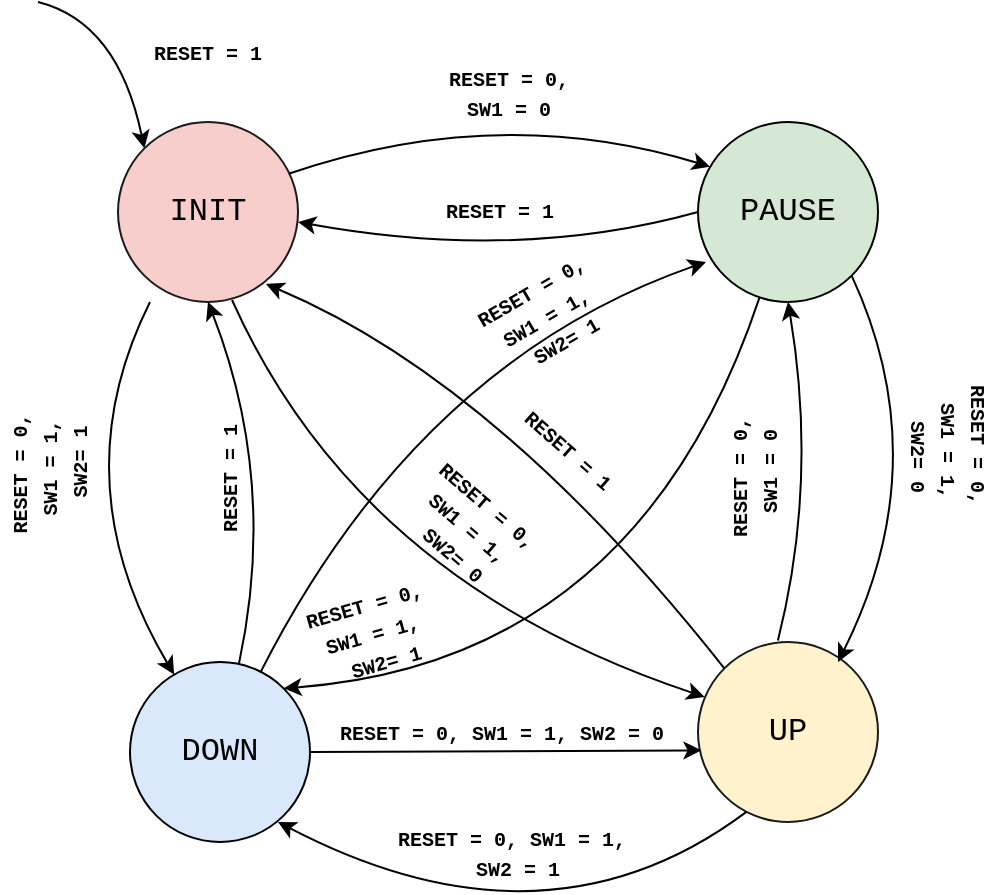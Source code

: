 <mxfile version="20.8.16" type="device"><diagram name="Página-1" id="iBN7aig_eyhOuFoDV1pL"><mxGraphModel dx="720" dy="430" grid="1" gridSize="10" guides="1" tooltips="1" connect="1" arrows="1" fold="1" page="1" pageScale="1" pageWidth="827" pageHeight="1169" math="0" shadow="0"><root><mxCell id="0"/><mxCell id="1" parent="0"/><mxCell id="9f4hMkM0vNkqH7BVb_YG-8" value="&lt;font style=&quot;font-size: 10px;&quot;&gt;&lt;b&gt;&lt;font style=&quot;font-size: 10px;&quot; face=&quot;Courier New&quot;&gt;RESET = 0,&lt;br&gt;&lt;/font&gt;&lt;font style=&quot;font-size: 10px;&quot; face=&quot;Courier New&quot;&gt;SW1 = 0&lt;/font&gt;&lt;/b&gt;&lt;/font&gt;" style="text;html=1;strokeColor=none;fillColor=none;align=center;verticalAlign=middle;whiteSpace=wrap;rounded=0;" vertex="1" parent="1"><mxGeometry x="343.5" y="160" width="83" height="30" as="geometry"/></mxCell><mxCell id="9f4hMkM0vNkqH7BVb_YG-17" value="" style="group" vertex="1" connectable="0" parent="1"><mxGeometry x="480" y="190" width="90" height="90" as="geometry"/></mxCell><mxCell id="9f4hMkM0vNkqH7BVb_YG-1" value="&lt;font style=&quot;font-size: 16px;&quot; face=&quot;Courier New&quot;&gt;PAUSE&lt;/font&gt;" style="ellipse;whiteSpace=wrap;html=1;aspect=fixed;fillColor=#d5e8d4;strokeColor=#000000;" vertex="1" parent="9f4hMkM0vNkqH7BVb_YG-17"><mxGeometry width="90" height="90" as="geometry"/></mxCell><mxCell id="9f4hMkM0vNkqH7BVb_YG-18" value="" style="group" vertex="1" connectable="0" parent="1"><mxGeometry x="190" y="190" width="90" height="90" as="geometry"/></mxCell><mxCell id="9f4hMkM0vNkqH7BVb_YG-19" value="&lt;font style=&quot;font-size: 16px;&quot; face=&quot;Courier New&quot;&gt;INIT&lt;/font&gt;" style="ellipse;whiteSpace=wrap;html=1;aspect=fixed;fillColor=#f8cecc;strokeColor=#1A1A1A;" vertex="1" parent="9f4hMkM0vNkqH7BVb_YG-18"><mxGeometry width="90" height="90" as="geometry"/></mxCell><mxCell id="9f4hMkM0vNkqH7BVb_YG-24" value="" style="group" vertex="1" connectable="0" parent="1"><mxGeometry x="480" y="450" width="90" height="90" as="geometry"/></mxCell><mxCell id="9f4hMkM0vNkqH7BVb_YG-25" value="&lt;font style=&quot;font-size: 16px;&quot; face=&quot;Courier New&quot;&gt;UP&lt;/font&gt;" style="ellipse;whiteSpace=wrap;html=1;aspect=fixed;fillColor=#fff2cc;strokeColor=#1A1A1A;" vertex="1" parent="9f4hMkM0vNkqH7BVb_YG-24"><mxGeometry width="90" height="90" as="geometry"/></mxCell><mxCell id="9f4hMkM0vNkqH7BVb_YG-30" value="&lt;b style=&quot;border-color: var(--border-color); font-family: &amp;quot;Courier New&amp;quot;; font-size: x-small;&quot;&gt;RESET = 1&lt;/b&gt;" style="text;html=1;strokeColor=none;fillColor=none;align=center;verticalAlign=middle;whiteSpace=wrap;rounded=0;" vertex="1" parent="1"><mxGeometry x="341" y="219" width="80" height="30" as="geometry"/></mxCell><mxCell id="9f4hMkM0vNkqH7BVb_YG-40" value="" style="endArrow=classic;html=1;fontFamily=Courier New;fontSize=11;exitX=0.952;exitY=0.286;exitDx=0;exitDy=0;entryX=0.067;entryY=0.248;entryDx=0;entryDy=0;curved=1;exitPerimeter=0;entryPerimeter=0;" edge="1" parent="1" source="9f4hMkM0vNkqH7BVb_YG-19" target="9f4hMkM0vNkqH7BVb_YG-1"><mxGeometry width="50" height="50" relative="1" as="geometry"><mxPoint x="380" y="300" as="sourcePoint"/><mxPoint x="430" y="250" as="targetPoint"/><Array as="points"><mxPoint x="380" y="180"/></Array></mxGeometry></mxCell><mxCell id="9f4hMkM0vNkqH7BVb_YG-41" value="" style="endArrow=classic;html=1;fontFamily=Courier New;fontSize=11;curved=1;exitX=0;exitY=0.5;exitDx=0;exitDy=0;" edge="1" parent="1" source="9f4hMkM0vNkqH7BVb_YG-1"><mxGeometry width="50" height="50" relative="1" as="geometry"><mxPoint x="430" y="300" as="sourcePoint"/><mxPoint x="280" y="240" as="targetPoint"/><Array as="points"><mxPoint x="390" y="260"/></Array></mxGeometry></mxCell><mxCell id="9f4hMkM0vNkqH7BVb_YG-43" value="" style="endArrow=classic;html=1;fontFamily=Courier New;fontSize=11;curved=1;entryX=0.5;entryY=1;entryDx=0;entryDy=0;exitX=0.444;exitY=-0.009;exitDx=0;exitDy=0;exitPerimeter=0;" edge="1" parent="1" source="9f4hMkM0vNkqH7BVb_YG-25" target="9f4hMkM0vNkqH7BVb_YG-1"><mxGeometry width="50" height="50" relative="1" as="geometry"><mxPoint x="540" y="340" as="sourcePoint"/><mxPoint x="240" y="370" as="targetPoint"/><Array as="points"><mxPoint x="540" y="370"/></Array></mxGeometry></mxCell><mxCell id="9f4hMkM0vNkqH7BVb_YG-44" value="" style="endArrow=classic;html=1;fontFamily=Courier New;fontSize=11;curved=1;entryX=0.037;entryY=0.305;entryDx=0;entryDy=0;entryPerimeter=0;" edge="1" parent="1" target="9f4hMkM0vNkqH7BVb_YG-25"><mxGeometry width="50" height="50" relative="1" as="geometry"><mxPoint x="247" y="279" as="sourcePoint"/><mxPoint x="370" y="330" as="targetPoint"/><Array as="points"><mxPoint x="310" y="420"/></Array></mxGeometry></mxCell><mxCell id="9f4hMkM0vNkqH7BVb_YG-47" value="" style="endArrow=classic;html=1;fontFamily=Courier New;fontSize=11;curved=1;exitX=0;exitY=0;exitDx=0;exitDy=0;" edge="1" parent="1" source="9f4hMkM0vNkqH7BVb_YG-25"><mxGeometry width="50" height="50" relative="1" as="geometry"><mxPoint x="230" y="410" as="sourcePoint"/><mxPoint x="264" y="271" as="targetPoint"/><Array as="points"><mxPoint x="380" y="320"/></Array></mxGeometry></mxCell><mxCell id="9f4hMkM0vNkqH7BVb_YG-48" value="" style="endArrow=classic;html=1;fontFamily=Courier New;fontSize=11;curved=1;entryX=0.5;entryY=1;entryDx=0;entryDy=0;" edge="1" parent="1" source="9f4hMkM0vNkqH7BVb_YG-53" target="9f4hMkM0vNkqH7BVb_YG-19"><mxGeometry width="50" height="50" relative="1" as="geometry"><mxPoint x="253" y="441" as="sourcePoint"/><mxPoint x="140" y="400" as="targetPoint"/><Array as="points"><mxPoint x="270" y="370"/></Array></mxGeometry></mxCell><mxCell id="9f4hMkM0vNkqH7BVb_YG-50" value="" style="endArrow=classic;html=1;fontFamily=Courier New;fontSize=11;entryX=0;entryY=0;entryDx=0;entryDy=0;curved=1;" edge="1" parent="1" target="9f4hMkM0vNkqH7BVb_YG-19"><mxGeometry width="50" height="50" relative="1" as="geometry"><mxPoint x="150" y="130" as="sourcePoint"/><mxPoint x="280" y="156.58" as="targetPoint"/><Array as="points"><mxPoint x="190" y="140"/></Array></mxGeometry></mxCell><mxCell id="9f4hMkM0vNkqH7BVb_YG-51" value="&lt;font size=&quot;1&quot; face=&quot;Courier New&quot;&gt;&lt;b style=&quot;&quot;&gt;RESET = 1&lt;/b&gt;&lt;/font&gt;" style="text;html=1;strokeColor=none;fillColor=none;align=center;verticalAlign=middle;whiteSpace=wrap;rounded=0;" vertex="1" parent="1"><mxGeometry x="195" y="140" width="80" height="30" as="geometry"/></mxCell><mxCell id="9f4hMkM0vNkqH7BVb_YG-52" value="" style="group" vertex="1" connectable="0" parent="1"><mxGeometry x="196" y="460" width="90" height="90" as="geometry"/></mxCell><mxCell id="9f4hMkM0vNkqH7BVb_YG-53" value="&lt;font face=&quot;Courier New&quot;&gt;&lt;span style=&quot;font-size: 16px;&quot;&gt;DOWN&lt;/span&gt;&lt;/font&gt;" style="ellipse;whiteSpace=wrap;html=1;aspect=fixed;fillColor=#dae8fc;strokeColor=#000000;" vertex="1" parent="9f4hMkM0vNkqH7BVb_YG-52"><mxGeometry width="90" height="90" as="geometry"/></mxCell><mxCell id="9f4hMkM0vNkqH7BVb_YG-60" value="" style="endArrow=classic;html=1;fontFamily=Courier New;fontSize=11;curved=1;" edge="1" parent="9f4hMkM0vNkqH7BVb_YG-52" target="9f4hMkM0vNkqH7BVb_YG-53"><mxGeometry width="50" height="50" relative="1" as="geometry"><mxPoint x="10" y="-180" as="sourcePoint"/><mxPoint x="14" y="-169" as="targetPoint"/><Array as="points"><mxPoint x="-35" y="-90"/></Array></mxGeometry></mxCell><mxCell id="9f4hMkM0vNkqH7BVb_YG-55" value="&lt;span style=&quot;border-color: var(--border-color); font-family: &amp;quot;Courier New&amp;quot;; font-size: x-small;&quot;&gt;&lt;b&gt;RESET = 1&lt;/b&gt;&lt;/span&gt;" style="text;html=1;strokeColor=none;fillColor=none;align=center;verticalAlign=middle;whiteSpace=wrap;rounded=0;rotation=41.3;" vertex="1" parent="1"><mxGeometry x="377" y="339" width="77" height="30" as="geometry"/></mxCell><mxCell id="9f4hMkM0vNkqH7BVb_YG-56" value="&lt;span style=&quot;border-color: var(--border-color); font-family: &amp;quot;Courier New&amp;quot;; font-size: x-small;&quot;&gt;&lt;b&gt;RESET = 1&lt;/b&gt;&lt;/span&gt;" style="text;html=1;strokeColor=none;fillColor=none;align=center;verticalAlign=middle;whiteSpace=wrap;rounded=0;rotation=-90;" vertex="1" parent="1"><mxGeometry x="213" y="353" width="65" height="30" as="geometry"/></mxCell><mxCell id="9f4hMkM0vNkqH7BVb_YG-58" value="&lt;font style=&quot;font-size: 10px;&quot; face=&quot;Courier New&quot;&gt;&lt;b&gt;&lt;span style=&quot;border-color: var(--border-color);&quot;&gt;RESET = 0,&amp;nbsp;&lt;br&gt;&lt;/span&gt;SW1 = 1,&amp;nbsp;&lt;br&gt;SW2= 0&lt;/b&gt;&lt;/font&gt;" style="text;html=1;strokeColor=none;fillColor=none;align=center;verticalAlign=middle;whiteSpace=wrap;rounded=0;rotation=40.7;" vertex="1" parent="1"><mxGeometry x="325" y="378" width="86" height="33" as="geometry"/></mxCell><mxCell id="9f4hMkM0vNkqH7BVb_YG-59" value="&lt;font style=&quot;font-size: 10px;&quot; face=&quot;Courier New&quot;&gt;&lt;b&gt;&lt;span style=&quot;border-color: var(--border-color);&quot;&gt;RESET = 0,&amp;nbsp;&lt;br&gt;&lt;/span&gt;SW1 = 1,&lt;br&gt;&amp;nbsp;SW2= 1&lt;/b&gt;&lt;/font&gt;" style="text;html=1;strokeColor=none;fillColor=none;align=center;verticalAlign=middle;whiteSpace=wrap;rounded=0;rotation=-90;" vertex="1" parent="1"><mxGeometry x="109" y="339" width="92.5" height="48" as="geometry"/></mxCell><mxCell id="9f4hMkM0vNkqH7BVb_YG-63" value="" style="endArrow=classic;html=1;fontFamily=Courier New;fontSize=11;curved=1;exitX=1;exitY=1;exitDx=0;exitDy=0;entryX=0.778;entryY=0.111;entryDx=0;entryDy=0;entryPerimeter=0;" edge="1" parent="1" source="9f4hMkM0vNkqH7BVb_YG-1" target="9f4hMkM0vNkqH7BVb_YG-25"><mxGeometry width="50" height="50" relative="1" as="geometry"><mxPoint x="606.37" y="320.0" as="sourcePoint"/><mxPoint x="660" y="450" as="targetPoint"/><Array as="points"><mxPoint x="600" y="360"/></Array></mxGeometry></mxCell><mxCell id="9f4hMkM0vNkqH7BVb_YG-64" value="&lt;font style=&quot;font-size: 10px;&quot; face=&quot;Courier New&quot;&gt;&lt;b&gt;&lt;span style=&quot;border-color: var(--border-color);&quot;&gt;RESET = 0,&amp;nbsp;&lt;br&gt;&lt;/span&gt;SW1 = 1,&lt;br&gt;&amp;nbsp;SW2= 0&lt;/b&gt;&lt;/font&gt;" style="text;html=1;strokeColor=none;fillColor=none;align=center;verticalAlign=middle;whiteSpace=wrap;rounded=0;rotation=90;" vertex="1" parent="1"><mxGeometry x="545.5" y="333.62" width="120" height="40.75" as="geometry"/></mxCell><mxCell id="9f4hMkM0vNkqH7BVb_YG-65" value="&lt;font style=&quot;font-size: 10px;&quot; face=&quot;Courier New&quot;&gt;&lt;b&gt;&lt;span style=&quot;border-color: var(--border-color);&quot;&gt;RESET = 0,&amp;nbsp;&lt;br&gt;&lt;/span&gt;SW1 = 0&lt;/b&gt;&lt;/font&gt;" style="text;html=1;strokeColor=none;fillColor=none;align=center;verticalAlign=middle;whiteSpace=wrap;rounded=0;rotation=-90;" vertex="1" parent="1"><mxGeometry x="469.5" y="350" width="76" height="30" as="geometry"/></mxCell><mxCell id="9f4hMkM0vNkqH7BVb_YG-66" value="" style="endArrow=classic;html=1;fontFamily=Courier New;fontSize=11;fontColor=#000000;curved=1;entryX=1;entryY=0;entryDx=0;entryDy=0;" edge="1" parent="1" source="9f4hMkM0vNkqH7BVb_YG-1" target="9f4hMkM0vNkqH7BVb_YG-53"><mxGeometry width="50" height="50" relative="1" as="geometry"><mxPoint x="470" y="130" as="sourcePoint"/><mxPoint x="450" y="600" as="targetPoint"/><Array as="points"><mxPoint x="450" y="460"/></Array></mxGeometry></mxCell><mxCell id="9f4hMkM0vNkqH7BVb_YG-67" value="&lt;font style=&quot;font-size: 10px;&quot; face=&quot;Courier New&quot;&gt;&lt;b&gt;&lt;span style=&quot;border-color: var(--border-color);&quot;&gt;RESET = 0,&amp;nbsp;&lt;br&gt;&lt;/span&gt;SW1 = 1,&amp;nbsp;&lt;br&gt;SW2= 1&lt;/b&gt;&lt;/font&gt;" style="text;html=1;strokeColor=none;fillColor=none;align=center;verticalAlign=middle;whiteSpace=wrap;rounded=0;rotation=-15.9;" vertex="1" parent="1"><mxGeometry x="279.93" y="427.85" width="80.19" height="34.4" as="geometry"/></mxCell><mxCell id="9f4hMkM0vNkqH7BVb_YG-69" value="" style="endArrow=classic;html=1;fontFamily=Courier New;fontSize=11;fontColor=#000000;curved=1;exitX=0.724;exitY=0.059;exitDx=0;exitDy=0;exitPerimeter=0;" edge="1" parent="1" source="9f4hMkM0vNkqH7BVb_YG-53"><mxGeometry width="50" height="50" relative="1" as="geometry"><mxPoint x="40" y="470" as="sourcePoint"/><mxPoint x="484" y="260" as="targetPoint"/><Array as="points"><mxPoint x="340" y="310"/></Array></mxGeometry></mxCell><mxCell id="9f4hMkM0vNkqH7BVb_YG-70" value="&lt;font style=&quot;font-size: 10px;&quot; face=&quot;Courier New&quot;&gt;&lt;b&gt;&lt;span style=&quot;border-color: var(--border-color);&quot;&gt;RESET = 0,&amp;nbsp;&lt;br&gt;&lt;/span&gt;SW1 = 1,&amp;nbsp;&lt;br&gt;SW2= 1&lt;/b&gt;&lt;/font&gt;" style="text;html=1;strokeColor=none;fillColor=none;align=center;verticalAlign=middle;whiteSpace=wrap;rounded=0;rotation=-30;" vertex="1" parent="1"><mxGeometry x="343" y="271" width="126.5" height="30" as="geometry"/></mxCell><mxCell id="9f4hMkM0vNkqH7BVb_YG-73" value="" style="endArrow=classic;html=1;fontFamily=Courier New;fontSize=11;fontColor=#000000;curved=1;entryX=0.019;entryY=0.602;entryDx=0;entryDy=0;exitX=1;exitY=0.5;exitDx=0;exitDy=0;entryPerimeter=0;" edge="1" parent="1" source="9f4hMkM0vNkqH7BVb_YG-53" target="9f4hMkM0vNkqH7BVb_YG-25"><mxGeometry width="50" height="50" relative="1" as="geometry"><mxPoint x="530.95" y="530.001" as="sourcePoint"/><mxPoint x="297.0" y="715.49" as="targetPoint"/><Array as="points"/></mxGeometry></mxCell><mxCell id="9f4hMkM0vNkqH7BVb_YG-74" value="&lt;font style=&quot;font-size: 10px;&quot; face=&quot;Courier New&quot;&gt;&lt;b&gt;&lt;span style=&quot;border-color: var(--border-color);&quot;&gt;RESET = 0,&amp;nbsp;&lt;/span&gt;SW1 = 1,&amp;nbsp;SW2 = 0&lt;/b&gt;&lt;/font&gt;" style="text;html=1;strokeColor=none;fillColor=none;align=center;verticalAlign=middle;whiteSpace=wrap;rounded=0;rotation=0;" vertex="1" parent="1"><mxGeometry x="295.1" y="477.8" width="174.4" height="34.4" as="geometry"/></mxCell><mxCell id="9f4hMkM0vNkqH7BVb_YG-76" value="" style="endArrow=classic;html=1;fontFamily=Courier New;fontSize=11;curved=1;exitX=0.269;exitY=0.944;exitDx=0;exitDy=0;exitPerimeter=0;" edge="1" parent="1" source="9f4hMkM0vNkqH7BVb_YG-25"><mxGeometry width="50" height="50" relative="1" as="geometry"><mxPoint x="494" y="585" as="sourcePoint"/><mxPoint x="270" y="540" as="targetPoint"/><Array as="points"><mxPoint x="404" y="610"/></Array></mxGeometry></mxCell><mxCell id="9f4hMkM0vNkqH7BVb_YG-77" value="&lt;font style=&quot;font-size: 10px;&quot; face=&quot;Courier New&quot;&gt;&lt;b&gt;&lt;span style=&quot;border-color: var(--border-color);&quot;&gt;RESET = 0,&amp;nbsp;&lt;/span&gt;SW1 = 1,&amp;nbsp;&lt;br&gt;SW2 = 1&lt;/b&gt;&lt;/font&gt;" style="text;html=1;strokeColor=none;fillColor=none;align=center;verticalAlign=middle;whiteSpace=wrap;rounded=0;rotation=0;" vertex="1" parent="1"><mxGeometry x="323" y="538" width="134.4" height="34.4" as="geometry"/></mxCell></root></mxGraphModel></diagram></mxfile>